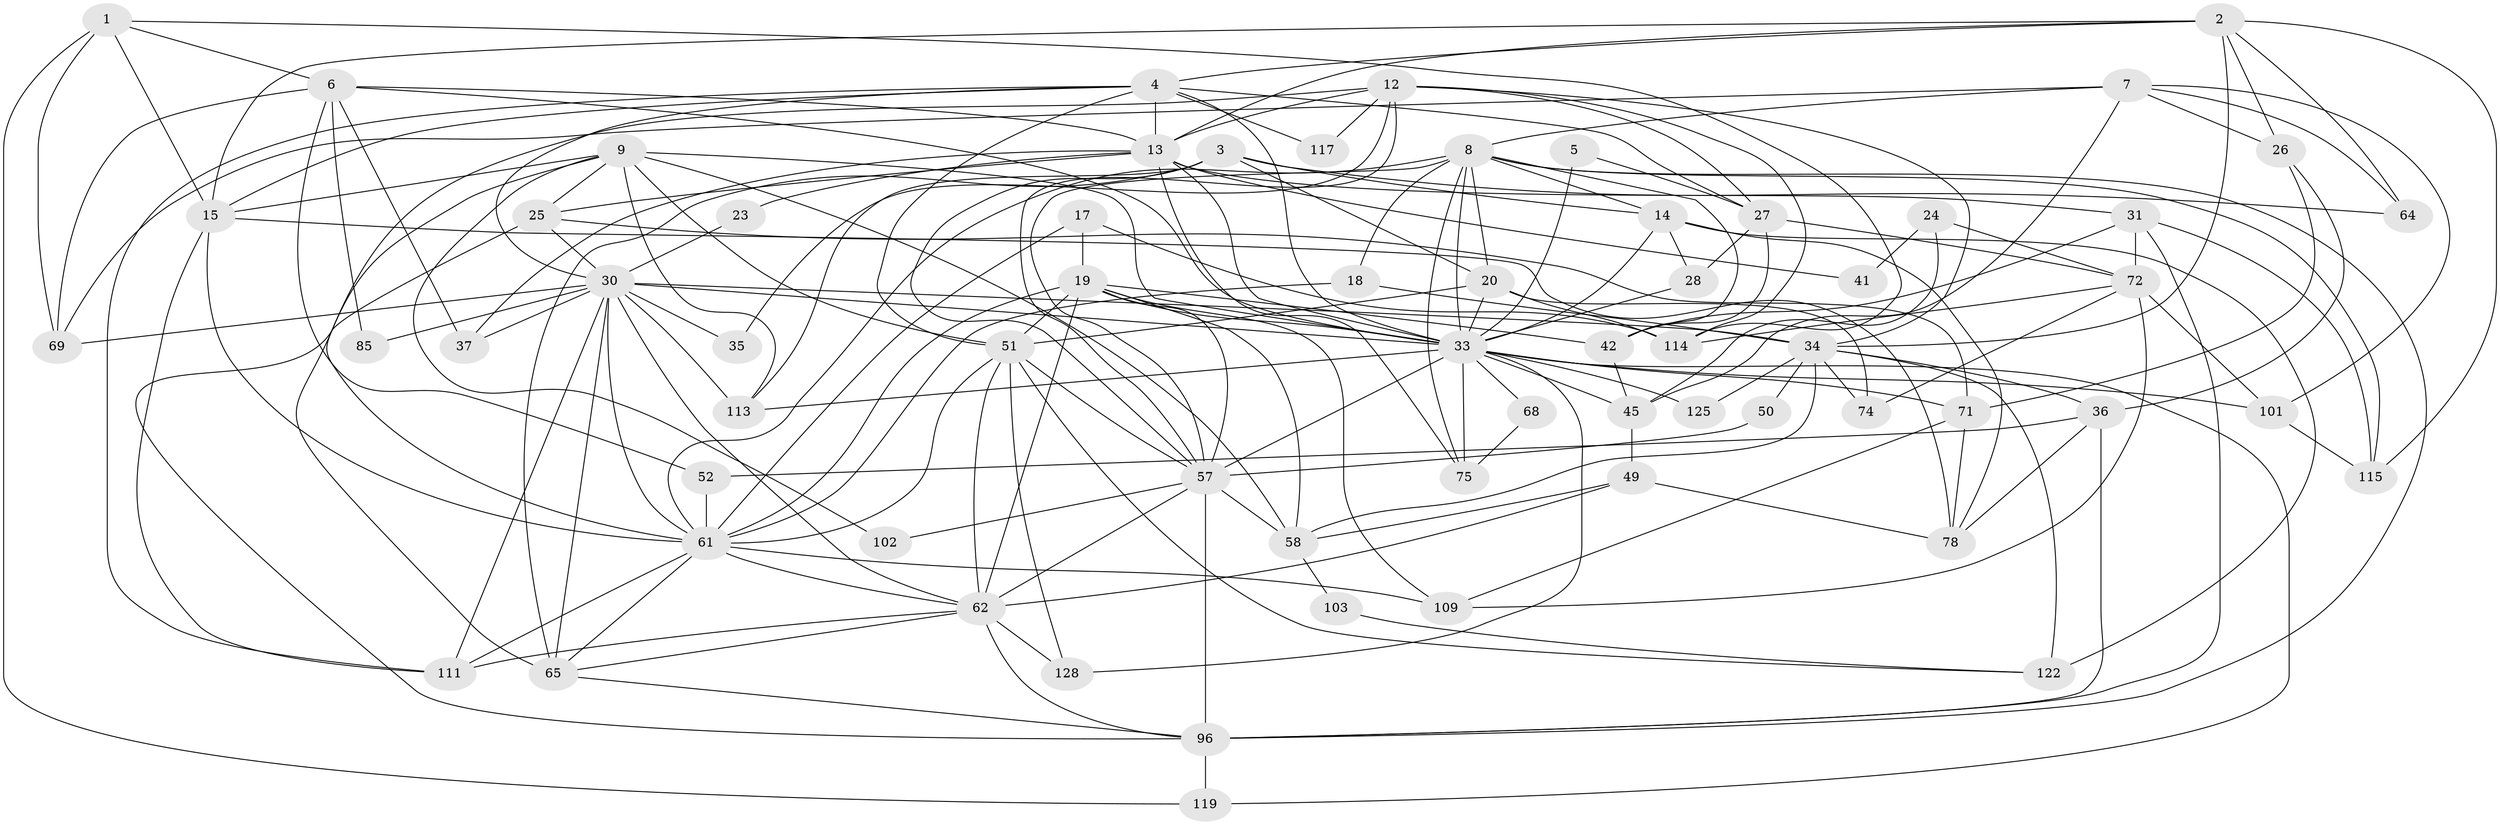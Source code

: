 // original degree distribution, {5: 0.16923076923076924, 6: 0.09230769230769231, 4: 0.26153846153846155, 3: 0.2692307692307692, 2: 0.14615384615384616, 8: 0.007692307692307693, 7: 0.046153846153846156, 9: 0.007692307692307693}
// Generated by graph-tools (version 1.1) at 2025/15/03/09/25 04:15:12]
// undirected, 65 vertices, 180 edges
graph export_dot {
graph [start="1"]
  node [color=gray90,style=filled];
  1;
  2 [super="+10"];
  3 [super="+32"];
  4 [super="+90+21"];
  5;
  6 [super="+39"];
  7;
  8 [super="+55+43"];
  9 [super="+11+40+97"];
  12 [super="+22"];
  13 [super="+16"];
  14 [super="+59+79"];
  15 [super="+56+44"];
  17;
  18 [super="+54"];
  19 [super="+93+88"];
  20 [super="+99"];
  23;
  24;
  25 [super="+29"];
  26;
  27 [super="+77"];
  28;
  30 [super="+105+112"];
  31 [super="+118+94"];
  33 [super="+67+48+87+80"];
  34 [super="+108+53"];
  35;
  36 [super="+38"];
  37;
  41;
  42 [super="+100"];
  45;
  49;
  50;
  51 [super="+91+89+81"];
  52;
  57 [super="+76"];
  58 [super="+60"];
  61 [super="+86"];
  62 [super="+106+73"];
  64;
  65 [super="+107"];
  68;
  69;
  71 [super="+120"];
  72 [super="+82"];
  74;
  75;
  78 [super="+83"];
  85;
  96 [super="+110+104"];
  101;
  102;
  103;
  109;
  111 [super="+124"];
  113;
  114;
  115;
  117;
  119;
  122;
  125;
  128;
  1 -- 119;
  1 -- 69;
  1 -- 15;
  1 -- 114;
  1 -- 6;
  2 -- 26;
  2 -- 115;
  2 -- 4;
  2 -- 13;
  2 -- 15;
  2 -- 64;
  2 -- 34;
  3 -- 20;
  3 -- 64;
  3 -- 57;
  3 -- 113;
  3 -- 14;
  3 -- 65;
  4 -- 117;
  4 -- 13;
  4 -- 51;
  4 -- 15;
  4 -- 33;
  4 -- 27;
  4 -- 30;
  4 -- 111;
  5 -- 33 [weight=2];
  5 -- 27;
  6 -- 13;
  6 -- 52;
  6 -- 37;
  6 -- 85;
  6 -- 69;
  6 -- 33 [weight=2];
  7 -- 64;
  7 -- 45;
  7 -- 26;
  7 -- 69;
  7 -- 101;
  7 -- 8;
  8 -- 115;
  8 -- 20;
  8 -- 57;
  8 -- 96;
  8 -- 33 [weight=2];
  8 -- 42;
  8 -- 75;
  8 -- 61;
  8 -- 18;
  8 -- 14;
  9 -- 51 [weight=3];
  9 -- 58;
  9 -- 113;
  9 -- 25 [weight=2];
  9 -- 15;
  9 -- 33 [weight=3];
  9 -- 65;
  9 -- 102;
  12 -- 35;
  12 -- 117;
  12 -- 27;
  12 -- 114;
  12 -- 61;
  12 -- 57;
  12 -- 13;
  12 -- 34;
  13 -- 37;
  13 -- 41;
  13 -- 75;
  13 -- 23;
  13 -- 31;
  13 -- 33;
  13 -- 25;
  14 -- 28;
  14 -- 78;
  14 -- 122 [weight=2];
  14 -- 33;
  15 -- 78;
  15 -- 61;
  15 -- 111;
  17 -- 114;
  17 -- 19;
  17 -- 61;
  18 -- 61;
  18 -- 34;
  19 -- 57;
  19 -- 42;
  19 -- 62;
  19 -- 109;
  19 -- 33;
  19 -- 51;
  19 -- 58;
  19 -- 61;
  20 -- 114;
  20 -- 74;
  20 -- 51;
  20 -- 33;
  23 -- 30;
  24 -- 45;
  24 -- 41;
  24 -- 72;
  25 -- 96;
  25 -- 30;
  25 -- 71;
  26 -- 71;
  26 -- 36;
  27 -- 28;
  27 -- 42;
  27 -- 72;
  28 -- 33;
  30 -- 37;
  30 -- 33;
  30 -- 113;
  30 -- 34;
  30 -- 111 [weight=2];
  30 -- 65 [weight=2];
  30 -- 35;
  30 -- 69;
  30 -- 85;
  30 -- 62;
  30 -- 61;
  31 -- 72 [weight=2];
  31 -- 42;
  31 -- 115;
  31 -- 96;
  33 -- 128;
  33 -- 119;
  33 -- 68;
  33 -- 45;
  33 -- 71;
  33 -- 57 [weight=2];
  33 -- 101;
  33 -- 75;
  33 -- 113;
  33 -- 125;
  34 -- 50;
  34 -- 125;
  34 -- 74;
  34 -- 122;
  34 -- 58;
  34 -- 36;
  36 -- 52;
  36 -- 96;
  36 -- 78;
  42 -- 45;
  45 -- 49;
  49 -- 78;
  49 -- 62;
  49 -- 58;
  50 -- 57;
  51 -- 128;
  51 -- 61;
  51 -- 57;
  51 -- 122;
  51 -- 62;
  52 -- 61;
  57 -- 102;
  57 -- 96;
  57 -- 62;
  57 -- 58;
  58 -- 103;
  61 -- 65;
  61 -- 109;
  61 -- 111;
  61 -- 62;
  62 -- 128;
  62 -- 65;
  62 -- 96;
  62 -- 111;
  65 -- 96;
  68 -- 75;
  71 -- 78;
  71 -- 109;
  72 -- 101;
  72 -- 74;
  72 -- 114;
  72 -- 109;
  96 -- 119;
  101 -- 115;
  103 -- 122;
}
